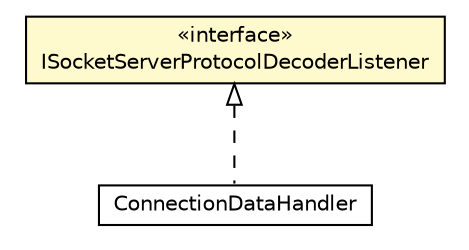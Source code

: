 #!/usr/local/bin/dot
#
# Class diagram 
# Generated by UMLGraph version R5_6-24-gf6e263 (http://www.umlgraph.org/)
#

digraph G {
	edge [fontname="Helvetica",fontsize=10,labelfontname="Helvetica",labelfontsize=10];
	node [fontname="Helvetica",fontsize=10,shape=plaintext];
	nodesep=0.25;
	ranksep=0.5;
	// org.universAAL.lddi.zwave.exporter.Server.ConnectionDataHandler
	c4753120 [label=<<table title="org.universAAL.lddi.zwave.exporter.Server.ConnectionDataHandler" border="0" cellborder="1" cellspacing="0" cellpadding="2" port="p" href="./ConnectionDataHandler.html">
		<tr><td><table border="0" cellspacing="0" cellpadding="1">
<tr><td align="center" balign="center"> ConnectionDataHandler </td></tr>
		</table></td></tr>
		</table>>, URL="./ConnectionDataHandler.html", fontname="Helvetica", fontcolor="black", fontsize=10.0];
	// org.universAAL.lddi.zwave.exporter.Server.ISocketServerProtocolDecoderListener
	c4753122 [label=<<table title="org.universAAL.lddi.zwave.exporter.Server.ISocketServerProtocolDecoderListener" border="0" cellborder="1" cellspacing="0" cellpadding="2" port="p" bgcolor="lemonChiffon" href="./ISocketServerProtocolDecoderListener.html">
		<tr><td><table border="0" cellspacing="0" cellpadding="1">
<tr><td align="center" balign="center"> &#171;interface&#187; </td></tr>
<tr><td align="center" balign="center"> ISocketServerProtocolDecoderListener </td></tr>
		</table></td></tr>
		</table>>, URL="./ISocketServerProtocolDecoderListener.html", fontname="Helvetica", fontcolor="black", fontsize=10.0];
	//org.universAAL.lddi.zwave.exporter.Server.ConnectionDataHandler implements org.universAAL.lddi.zwave.exporter.Server.ISocketServerProtocolDecoderListener
	c4753122:p -> c4753120:p [dir=back,arrowtail=empty,style=dashed];
}

